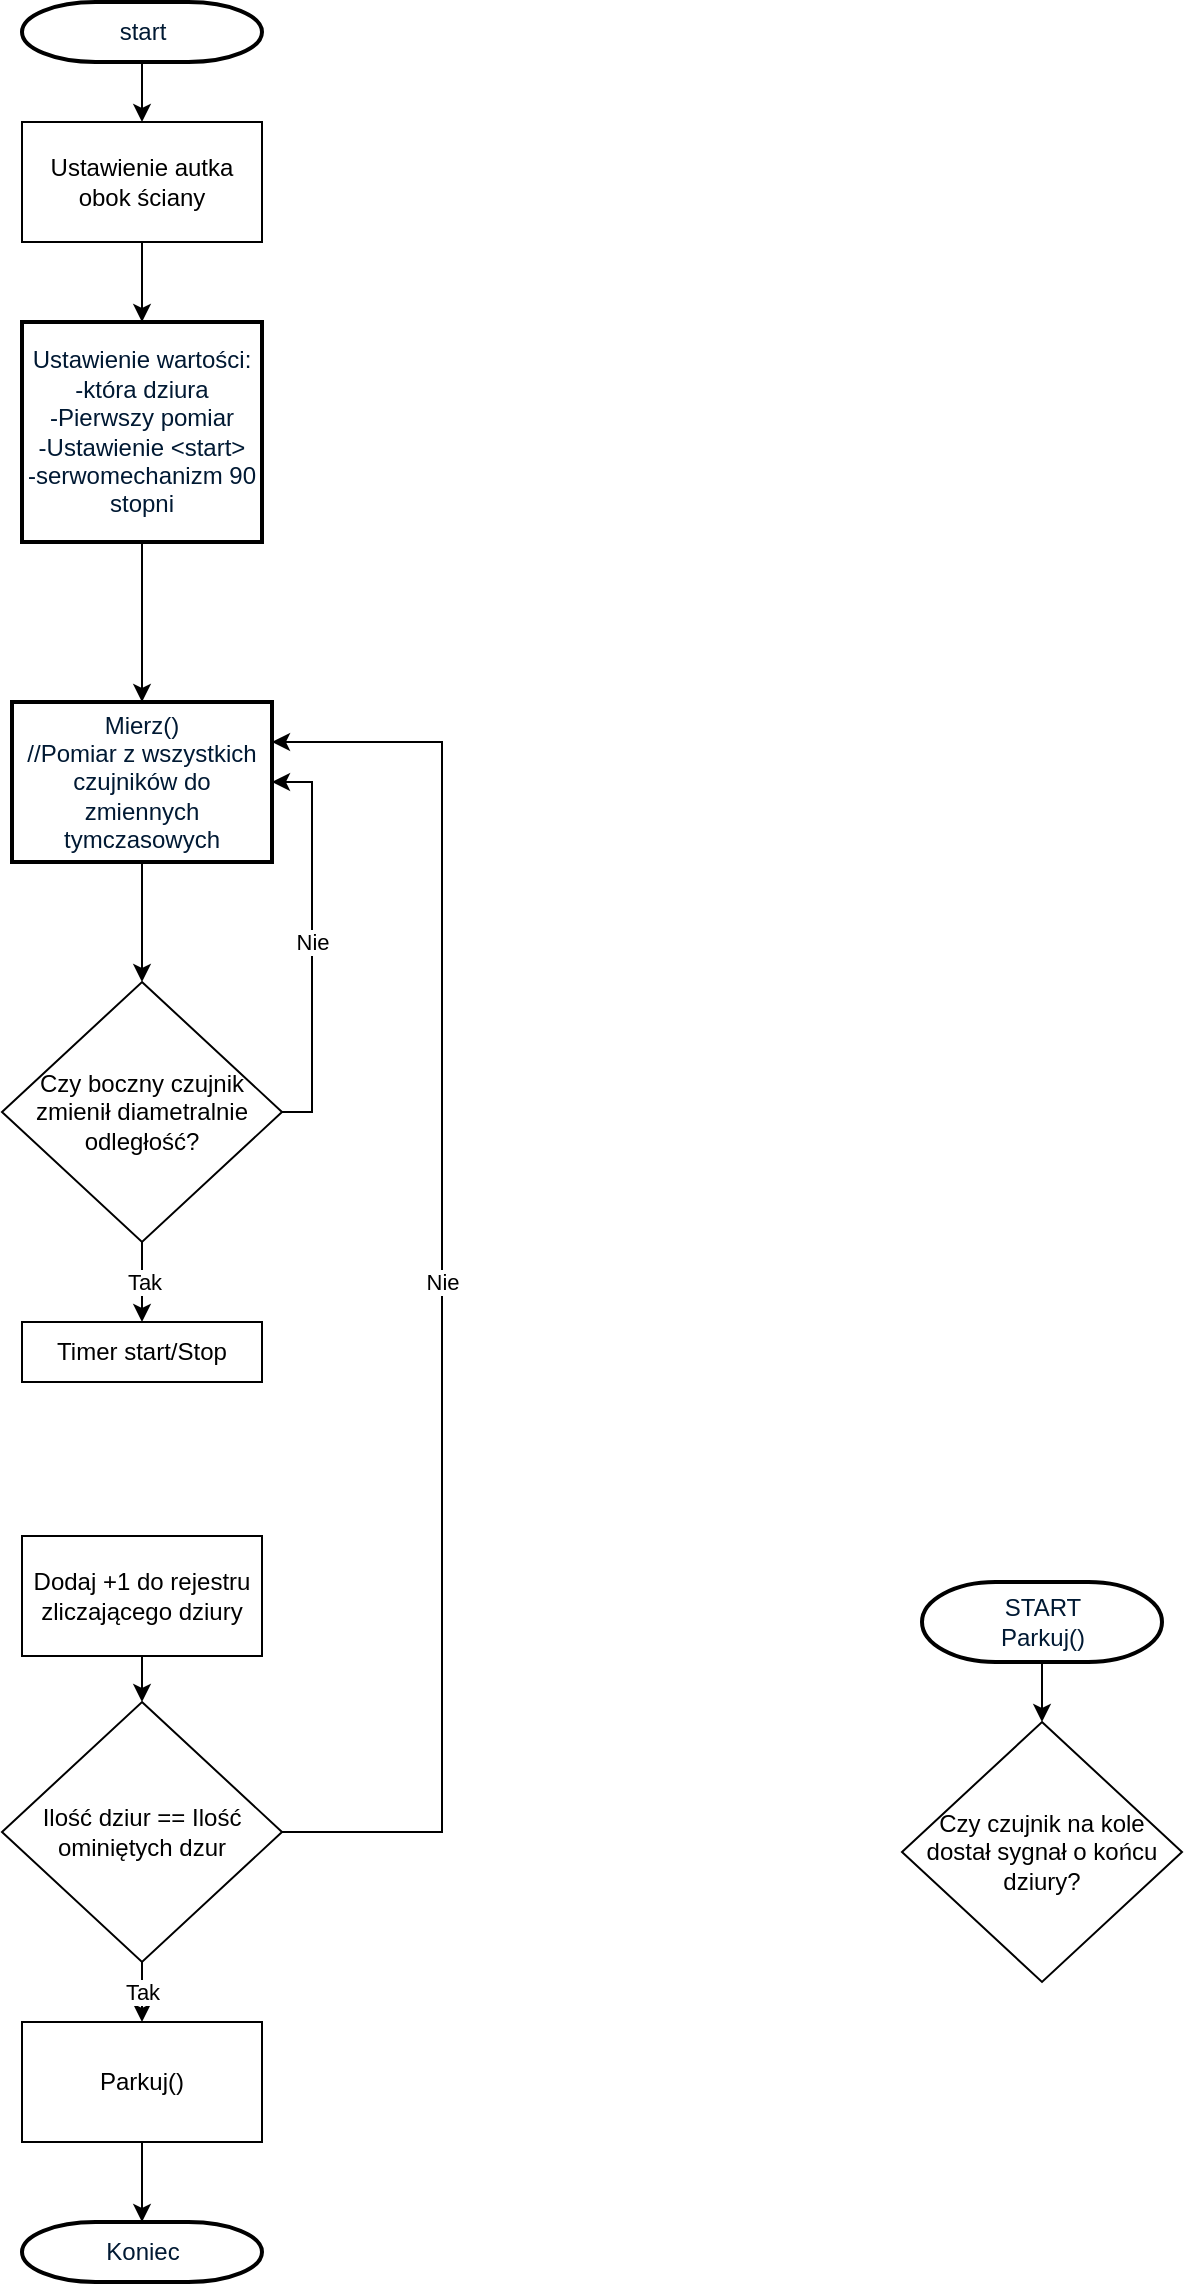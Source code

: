 <mxfile version="10.5.2" type="github"><diagram id="6a731a19-8d31-9384-78a2-239565b7b9f0" name="Page-1"><mxGraphModel dx="1154" dy="773" grid="1" gridSize="10" guides="1" tooltips="1" connect="1" arrows="1" fold="1" page="1" pageScale="1" pageWidth="1169" pageHeight="827" background="#ffffff" math="0" shadow="0"><root><mxCell id="0"/><mxCell id="1" parent="0"/><mxCell id="dl_xbwCIPaDJVR_apCqQ-15" value="" style="edgeStyle=orthogonalEdgeStyle;rounded=0;orthogonalLoop=1;jettySize=auto;html=1;" edge="1" parent="1" source="2" target="dl_xbwCIPaDJVR_apCqQ-13"><mxGeometry relative="1" as="geometry"/></mxCell><mxCell id="2" value="start" style="shape=mxgraph.flowchart.terminator;fillColor=#FFFFFF;strokeColor=#000000;strokeWidth=2;gradientColor=none;gradientDirection=north;fontColor=#001933;fontStyle=0;html=1;" parent="1" vertex="1"><mxGeometry x="260" y="60" width="120" height="30" as="geometry"/></mxCell><mxCell id="PQSF81R5UtBNz5-5ck5H-67" value="" style="edgeStyle=orthogonalEdgeStyle;rounded=0;orthogonalLoop=1;jettySize=auto;html=1;fontColor=#001933;" parent="1" source="PQSF81R5UtBNz5-5ck5H-64" target="PQSF81R5UtBNz5-5ck5H-66" edge="1"><mxGeometry relative="1" as="geometry"/></mxCell><mxCell id="PQSF81R5UtBNz5-5ck5H-64" value="&lt;div&gt;Ustawienie wartości:&lt;/div&gt;&lt;div&gt;-która dziura&lt;/div&gt;&lt;div&gt;-Pierwszy pomiar&lt;/div&gt;&lt;div&gt;-Ustawienie &amp;lt;start&amp;gt;&lt;/div&gt;&lt;div&gt;-serwomechanizm 90 stopni&lt;br&gt;&lt;/div&gt;" style="rounded=0;whiteSpace=wrap;html=1;strokeWidth=2;fillColor=#FFFFFF;fontColor=#001933;" parent="1" vertex="1"><mxGeometry x="260" y="220" width="120" height="110" as="geometry"/></mxCell><mxCell id="PQSF81R5UtBNz5-5ck5H-71" value="" style="edgeStyle=orthogonalEdgeStyle;rounded=0;orthogonalLoop=1;jettySize=auto;html=1;fontColor=#001933;entryX=0.5;entryY=0;entryDx=0;entryDy=0;" parent="1" source="PQSF81R5UtBNz5-5ck5H-66" target="dl_xbwCIPaDJVR_apCqQ-7" edge="1"><mxGeometry relative="1" as="geometry"><mxPoint x="320" y="530" as="targetPoint"/></mxGeometry></mxCell><mxCell id="PQSF81R5UtBNz5-5ck5H-66" value="Mierz() &lt;br&gt;//Pomiar z wszystkich czujników do zmiennych tymczasowych" style="rounded=0;whiteSpace=wrap;html=1;strokeWidth=2;fillColor=#FFFFFF;fontColor=#001933;" parent="1" vertex="1"><mxGeometry x="255" y="410" width="130" height="80" as="geometry"/></mxCell><mxCell id="dl_xbwCIPaDJVR_apCqQ-11" value="Nie" style="edgeStyle=orthogonalEdgeStyle;rounded=0;orthogonalLoop=1;jettySize=auto;html=1;entryX=1;entryY=0.5;entryDx=0;entryDy=0;" edge="1" parent="1" source="dl_xbwCIPaDJVR_apCqQ-7" target="PQSF81R5UtBNz5-5ck5H-66"><mxGeometry relative="1" as="geometry"><Array as="points"><mxPoint x="405" y="615"/><mxPoint x="405" y="450"/></Array></mxGeometry></mxCell><mxCell id="dl_xbwCIPaDJVR_apCqQ-12" value="Tak" style="edgeStyle=orthogonalEdgeStyle;rounded=0;orthogonalLoop=1;jettySize=auto;html=1;" edge="1" parent="1" source="dl_xbwCIPaDJVR_apCqQ-7"><mxGeometry relative="1" as="geometry"><mxPoint x="320" y="720" as="targetPoint"/></mxGeometry></mxCell><mxCell id="dl_xbwCIPaDJVR_apCqQ-7" value="Czy boczny czujnik zmienił diametralnie odległość? " style="rhombus;whiteSpace=wrap;html=1;" vertex="1" parent="1"><mxGeometry x="250" y="550" width="140" height="130" as="geometry"/></mxCell><mxCell id="dl_xbwCIPaDJVR_apCqQ-18" value="" style="edgeStyle=orthogonalEdgeStyle;rounded=0;orthogonalLoop=1;jettySize=auto;html=1;" edge="1" parent="1" source="dl_xbwCIPaDJVR_apCqQ-10" target="dl_xbwCIPaDJVR_apCqQ-17"><mxGeometry relative="1" as="geometry"/></mxCell><mxCell id="dl_xbwCIPaDJVR_apCqQ-10" value="Dodaj +1 do rejestru zliczającego dziury" style="rounded=0;whiteSpace=wrap;html=1;" vertex="1" parent="1"><mxGeometry x="260" y="827" width="120" height="60" as="geometry"/></mxCell><mxCell id="dl_xbwCIPaDJVR_apCqQ-14" value="" style="edgeStyle=orthogonalEdgeStyle;rounded=0;orthogonalLoop=1;jettySize=auto;html=1;" edge="1" parent="1" source="dl_xbwCIPaDJVR_apCqQ-13" target="PQSF81R5UtBNz5-5ck5H-64"><mxGeometry relative="1" as="geometry"/></mxCell><mxCell id="dl_xbwCIPaDJVR_apCqQ-13" value="Ustawienie autka obok ściany" style="rounded=0;whiteSpace=wrap;html=1;" vertex="1" parent="1"><mxGeometry x="260" y="120" width="120" height="60" as="geometry"/></mxCell><mxCell id="dl_xbwCIPaDJVR_apCqQ-20" value="Nie" style="edgeStyle=orthogonalEdgeStyle;rounded=0;orthogonalLoop=1;jettySize=auto;html=1;entryX=1;entryY=0.25;entryDx=0;entryDy=0;" edge="1" parent="1" source="dl_xbwCIPaDJVR_apCqQ-17" target="PQSF81R5UtBNz5-5ck5H-66"><mxGeometry relative="1" as="geometry"><mxPoint x="460" y="440" as="targetPoint"/><Array as="points"><mxPoint x="470" y="975"/><mxPoint x="470" y="430"/></Array></mxGeometry></mxCell><mxCell id="dl_xbwCIPaDJVR_apCqQ-22" value="Tak" style="edgeStyle=orthogonalEdgeStyle;rounded=0;orthogonalLoop=1;jettySize=auto;html=1;" edge="1" parent="1" source="dl_xbwCIPaDJVR_apCqQ-17" target="dl_xbwCIPaDJVR_apCqQ-21"><mxGeometry relative="1" as="geometry"/></mxCell><mxCell id="dl_xbwCIPaDJVR_apCqQ-17" value="Ilość dziur == Ilość ominiętych dzur" style="rhombus;whiteSpace=wrap;html=1;" vertex="1" parent="1"><mxGeometry x="250" y="910" width="140" height="130" as="geometry"/></mxCell><mxCell id="dl_xbwCIPaDJVR_apCqQ-24" value="" style="edgeStyle=orthogonalEdgeStyle;rounded=0;orthogonalLoop=1;jettySize=auto;html=1;" edge="1" parent="1" source="dl_xbwCIPaDJVR_apCqQ-21" target="dl_xbwCIPaDJVR_apCqQ-23"><mxGeometry relative="1" as="geometry"/></mxCell><mxCell id="dl_xbwCIPaDJVR_apCqQ-21" value="Parkuj()" style="rounded=0;whiteSpace=wrap;html=1;" vertex="1" parent="1"><mxGeometry x="260" y="1070" width="120" height="60" as="geometry"/></mxCell><mxCell id="dl_xbwCIPaDJVR_apCqQ-23" value="&lt;div&gt;Koniec&lt;/div&gt;" style="shape=mxgraph.flowchart.terminator;fillColor=#FFFFFF;strokeColor=#000000;strokeWidth=2;gradientColor=none;gradientDirection=north;fontColor=#001933;fontStyle=0;html=1;" vertex="1" parent="1"><mxGeometry x="260" y="1170" width="120" height="30" as="geometry"/></mxCell><mxCell id="dl_xbwCIPaDJVR_apCqQ-29" value="" style="edgeStyle=orthogonalEdgeStyle;rounded=0;orthogonalLoop=1;jettySize=auto;html=1;" edge="1" parent="1" source="dl_xbwCIPaDJVR_apCqQ-26" target="dl_xbwCIPaDJVR_apCqQ-28"><mxGeometry relative="1" as="geometry"/></mxCell><mxCell id="dl_xbwCIPaDJVR_apCqQ-26" value="START&lt;br&gt;Parkuj() " style="shape=mxgraph.flowchart.terminator;fillColor=#FFFFFF;strokeColor=#000000;strokeWidth=2;gradientColor=none;gradientDirection=north;fontColor=#001933;fontStyle=0;html=1;" vertex="1" parent="1"><mxGeometry x="710" y="850" width="120" height="40" as="geometry"/></mxCell><mxCell id="dl_xbwCIPaDJVR_apCqQ-28" value="Czy czujnik na kole dostał sygnał o końcu dziury?" style="rhombus;whiteSpace=wrap;html=1;" vertex="1" parent="1"><mxGeometry x="700" y="920" width="140" height="130" as="geometry"/></mxCell><mxCell id="dl_xbwCIPaDJVR_apCqQ-30" value="Timer start/Stop" style="rounded=0;whiteSpace=wrap;html=1;" vertex="1" parent="1"><mxGeometry x="260" y="720" width="120" height="30" as="geometry"/></mxCell></root></mxGraphModel></diagram></mxfile>